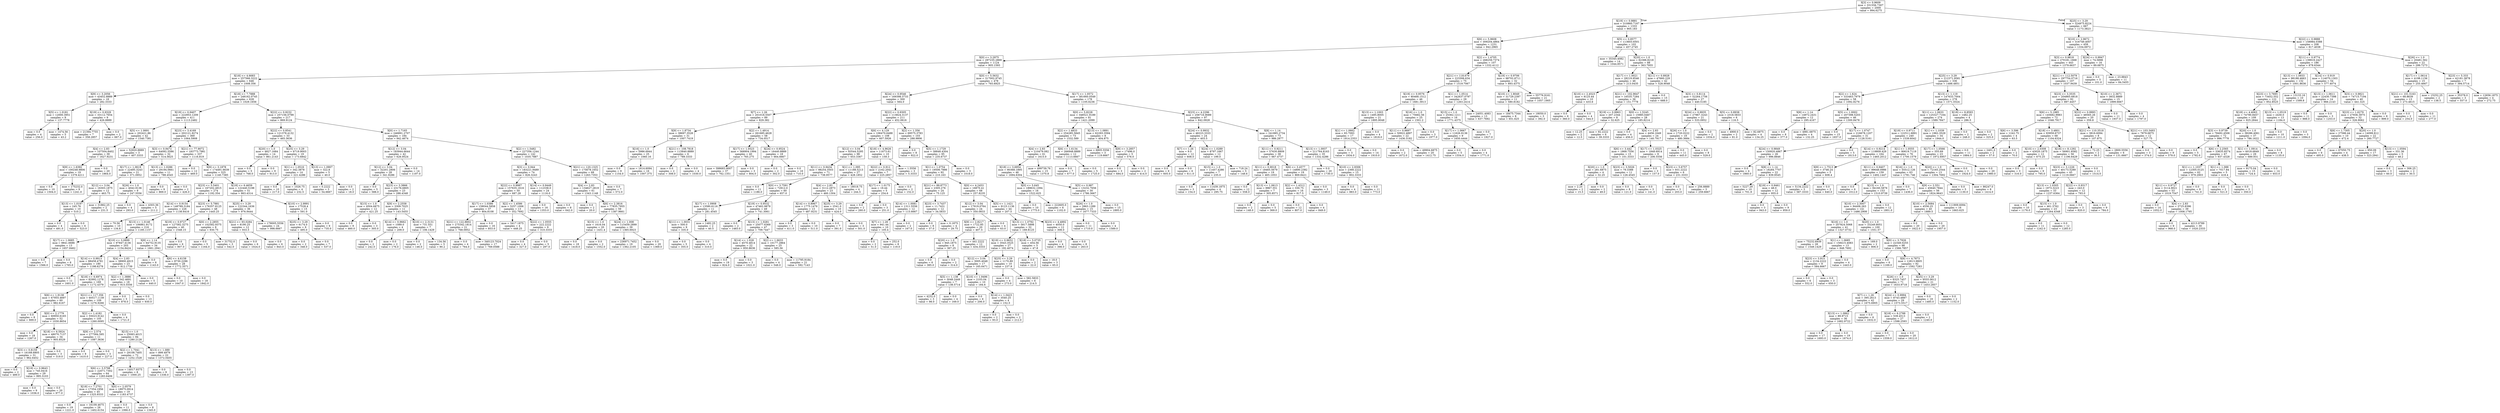 digraph Tree {
node [shape=box] ;
0 [label="X[3] <= 0.9609\nmse = 331556.7307\nsamples = 2000\nvalue = 994.6275"] ;
1 [label="X[19] <= 0.9881\nmse = 310860.7167\nsamples = 1333\nvalue = 905.183"] ;
0 -> 1 [labeldistance=2.5, labelangle=45, headlabel="True"] ;
2 [label="X[6] <= 5.9608\nmse = 309204.4864\nsamples = 1231\nvalue = 942.2965"] ;
1 -> 2 ;
3 [label="X[0] <= 3.2975\nmse = 297235.2869\nsamples = 1124\nvalue = 905.1593"] ;
2 -> 3 ;
4 [label="X[18] <= 4.6683\nmse = 257566.3222\nsamples = 646\nvalue = 1008.356"] ;
3 -> 4 ;
5 [label="X[9] <= 3.2056\nmse = 43452.8889\nsamples = 18\nvalue = 282.3333"] ;
4 -> 5 ;
6 [label="X[5] <= 1.0181\nmse = 12000.3951\nsamples = 9\nvalue = 137.7778"] ;
5 -> 6 ;
7 [label="mse = 0.0\nsamples = 4\nvalue = 256.0"] ;
6 -> 7 ;
8 [label="mse = 1474.56\nsamples = 5\nvalue = 43.2"] ;
6 -> 8 ;
9 [label="X[19] <= 0.9329\nmse = 33112.7654\nsamples = 9\nvalue = 426.8889"] ;
5 -> 9 ;
10 [label="mse = 21394.7755\nsamples = 7\nvalue = 358.2857"] ;
9 -> 10 ;
11 [label="mse = 0.0\nsamples = 2\nvalue = 667.0"] ;
9 -> 11 ;
12 [label="X[18] <= 7.7888\nmse = 248162.0745\nsamples = 628\nvalue = 1029.1656"] ;
4 -> 12 ;
13 [label="X[19] <= 0.9407\nmse = 222953.1209\nsamples = 411\nvalue = 1113.2482"] ;
12 -> 13 ;
14 [label="X[5] <= 1.0691\nmse = 202421.86\nsamples = 42\nvalue = 1540.7381"] ;
13 -> 14 ;
15 [label="X[4] <= 2.83\nmse = 107504.8402\nsamples = 39\nvalue = 1627.9231"] ;
14 -> 15 ;
16 [label="X[9] <= 1.6392\nmse = 100248.9806\nsamples = 19\nvalue = 1379.4211"] ;
15 -> 16 ;
17 [label="mse = 0.0\nsamples = 10\nvalue = 1504.0"] ;
16 -> 17 ;
18 [label="mse = 175232.0\nsamples = 9\nvalue = 1241.0"] ;
16 -> 18 ;
19 [label="mse = 0.0\nsamples = 20\nvalue = 1864.0"] ;
15 -> 19 ;
20 [label="mse = 52920.8889\nsamples = 3\nvalue = 407.3333"] ;
14 -> 20 ;
21 [label="X[23] <= 3.4169\nmse = 202121.9274\nsamples = 369\nvalue = 1064.5908"] ;
13 -> 21 ;
22 [label="X[3] <= 0.9472\nmse = 64092.5586\nsamples = 32\nvalue = 514.5625"] ;
21 -> 22 ;
23 [label="X[17] <= 1.0619\nmse = 22495.3243\nsamples = 21\nvalue = 371.0952"] ;
22 -> 23 ;
24 [label="X[12] <= 3.04\nmse = 16303.1875\nsamples = 12\nvalue = 463.75"] ;
23 -> 24 ;
25 [label="X[13] <= 1.0197\nmse = 245.76\nsamples = 10\nvalue = 510.2"] ;
24 -> 25 ;
26 [label="mse = 0.0\nsamples = 4\nvalue = 491.0"] ;
25 -> 26 ;
27 [label="mse = 0.0\nsamples = 6\nvalue = 523.0"] ;
25 -> 27 ;
28 [label="mse = 31862.25\nsamples = 2\nvalue = 231.5"] ;
24 -> 28 ;
29 [label="X[26] <= 1.0\nmse = 4042.9136\nsamples = 9\nvalue = 247.5556"] ;
23 -> 29 ;
30 [label="mse = 0.0\nsamples = 4\nvalue = 293.0"] ;
29 -> 30 ;
31 [label="mse = 4303.36\nsamples = 5\nvalue = 211.2"] ;
29 -> 31 ;
32 [label="X[13] <= 1.0286\nmse = 29194.0661\nsamples = 11\nvalue = 788.4545"] ;
22 -> 32 ;
33 [label="mse = 0.0\nsamples = 9\nvalue = 869.0"] ;
32 -> 33 ;
34 [label="mse = 0.0\nsamples = 2\nvalue = 426.0"] ;
32 -> 34 ;
35 [label="X[21] <= 77.9072\nmse = 183773.7981\nsamples = 337\nvalue = 1116.819"] ;
21 -> 35 ;
36 [label="mse = 0.0\nsamples = 12\nvalue = 469.0"] ;
35 -> 36 ;
37 [label="X[9] <= 3.1878\nmse = 174491.6639\nsamples = 325\nvalue = 1140.7385"] ;
35 -> 37 ;
38 [label="X[23] <= 5.5401\nmse = 167202.4915\nsamples = 274\nvalue = 1192.354"] ;
37 -> 38 ;
39 [label="X[14] <= 0.9154\nmse = 148789.3184\nsamples = 226\nvalue = 1138.6416"] ;
38 -> 39 ;
40 [label="mse = 70.56\nsamples = 10\nvalue = 134.8"] ;
39 -> 40 ;
41 [label="X[13] <= 1.0146\nmse = 106861.9172\nsamples = 216\nvalue = 1185.1157"] ;
39 -> 41 ;
42 [label="X[17] <= 1.0685\nmse = 9841.6686\nsamples = 13\nvalue = 1657.8462"] ;
41 -> 42 ;
43 [label="mse = 0.0\nsamples = 7\nvalue = 1566.0"] ;
42 -> 43 ;
44 [label="mse = 0.0\nsamples = 6\nvalue = 1765.0"] ;
42 -> 44 ;
45 [label="X[10] <= 3.0899\nmse = 97847.4136\nsamples = 203\nvalue = 1154.8424"] ;
41 -> 45 ;
46 [label="X[14] <= 0.9913\nmse = 88458.4781\nsamples = 180\nvalue = 1198.6278"] ;
45 -> 46 ;
47 [label="mse = 0.0\nsamples = 11\nvalue = 1601.0"] ;
46 -> 47 ;
48 [label="X[18] <= 6.6974\nmse = 82992.1278\nsamples = 169\nvalue = 1172.4379"] ;
46 -> 48 ;
49 [label="X[6] <= 1.9138\nmse = 67955.4697\nsamples = 60\nvalue = 982.6167"] ;
48 -> 49 ;
50 [label="mse = 0.0\nsamples = 8\nvalue = 669.0"] ;
49 -> 50 ;
51 [label="X[0] <= 2.1779\nmse = 60950.6165\nsamples = 52\nvalue = 1030.8654"] ;
49 -> 51 ;
52 [label="mse = 0.0\nsamples = 18\nvalue = 1267.0"] ;
51 -> 52 ;
53 [label="X[18] <= 6.5924\nmse = 48070.7137\nsamples = 34\nvalue = 905.8529"] ;
51 -> 53 ;
54 [label="X[3] <= 0.8159\nmse = 16168.6805\nsamples = 31\nvalue = 962.6452"] ;
53 -> 54 ;
55 [label="mse = 0.0\nsamples = 2\nvalue = 489.0"] ;
54 -> 55 ;
56 [label="X[19] <= 0.9643\nmse = 745.0416\nsamples = 29\nvalue = 995.3103"] ;
54 -> 56 ;
57 [label="mse = 0.0\nsamples = 9\nvalue = 1036.0"] ;
56 -> 57 ;
58 [label="mse = 0.0\nsamples = 20\nvalue = 977.0"] ;
56 -> 58 ;
59 [label="mse = 0.0\nsamples = 3\nvalue = 319.0"] ;
53 -> 59 ;
60 [label="X[21] <= 117.356\nmse = 60517.1139\nsamples = 109\nvalue = 1276.9266"] ;
48 -> 60 ;
61 [label="X[2] <= 1.4182\nmse = 55023.9142\nsamples = 105\nvalue = 1260.0095"] ;
60 -> 61 ;
62 [label="X[9] <= 2.574\nmse = 277584.595\nsamples = 11\nvalue = 1087.3636"] ;
61 -> 62 ;
63 [label="mse = 0.0\nsamples = 8\nvalue = 1410.0"] ;
62 -> 63 ;
64 [label="mse = 0.0\nsamples = 3\nvalue = 227.0"] ;
62 -> 64 ;
65 [label="X[15] <= 1.0\nmse = 25083.4015\nsamples = 94\nvalue = 1280.2128"] ;
61 -> 65 ;
66 [label="X[2] <= 1.7041\nmse = 29108.7405\nsamples = 72\nvalue = 1252.1528"] ;
65 -> 66 ;
67 [label="X[6] <= 3.5798\nmse = 22071.7302\nsamples = 64\nvalue = 1283.6406"] ;
66 -> 67 ;
68 [label="X[18] <= 7.2701\nmse = 17354.1956\nsamples = 45\nvalue = 1325.9333"] ;
67 -> 68 ;
69 [label="mse = 0.0\nsamples = 19\nvalue = 1221.0"] ;
68 -> 69 ;
70 [label="mse = 16109.4675\nsamples = 26\nvalue = 1402.6154"] ;
68 -> 70 ;
71 [label="X[0] <= 2.0579\nmse = 18975.0914\nsamples = 19\nvalue = 1183.4737"] ;
67 -> 71 ;
72 [label="mse = 0.0\nsamples = 11\nvalue = 1066.0"] ;
71 -> 72 ;
73 [label="mse = 0.0\nsamples = 8\nvalue = 1345.0"] ;
71 -> 73 ;
74 [label="mse = 14017.9375\nsamples = 8\nvalue = 1000.25"] ;
66 -> 74 ;
75 [label="X[13] <= 1.089\nmse = 899.4979\nsamples = 22\nvalue = 1372.0455"] ;
65 -> 75 ;
76 [label="mse = 0.0\nsamples = 9\nvalue = 1336.0"] ;
75 -> 76 ;
77 [label="mse = 0.0\nsamples = 13\nvalue = 1397.0"] ;
75 -> 77 ;
78 [label="mse = 0.0\nsamples = 4\nvalue = 1721.0"] ;
60 -> 78 ;
79 [label="X[4] <= 2.83\nmse = 38900.4915\nsamples = 23\nvalue = 812.1739"] ;
45 -> 79 ;
80 [label="X[2] <= 1.3886\nmse = 542.4691\nsamples = 18\nvalue = 915.5556"] ;
79 -> 80 ;
81 [label="mse = 0.0\nsamples = 5\nvalue = 878.0"] ;
80 -> 81 ;
82 [label="mse = 0.0\nsamples = 13\nvalue = 930.0"] ;
80 -> 82 ;
83 [label="mse = 0.0\nsamples = 5\nvalue = 440.0"] ;
79 -> 83 ;
84 [label="X[23] <= 5.7881\nmse = 176357.8125\nsamples = 48\nvalue = 1445.25"] ;
38 -> 84 ;
85 [label="X[19] <= 0.9727\nmse = 127582.3275\nsamples = 40\nvalue = 1548.15"] ;
84 -> 85 ;
86 [label="X[8] <= 1.14\nmse = 64752.9135\nsamples = 34\nvalue = 1661.2941"] ;
85 -> 86 ;
87 [label="mse = 0.0\nsamples = 6\nvalue = 1143.0"] ;
86 -> 87 ;
88 [label="X[6] <= 4.6158\nmse = 8730.2296\nsamples = 28\nvalue = 1772.3571"] ;
86 -> 88 ;
89 [label="mse = 0.0\nsamples = 10\nvalue = 1647.0"] ;
88 -> 89 ;
90 [label="mse = 0.0\nsamples = 18\nvalue = 1842.0"] ;
88 -> 90 ;
91 [label="mse = 0.0\nsamples = 6\nvalue = 907.0"] ;
85 -> 91 ;
92 [label="X[0] <= 2.2855\nmse = 102582.9375\nsamples = 8\nvalue = 930.75"] ;
84 -> 92 ;
93 [label="mse = 0.0\nsamples = 5\nvalue = 1164.0"] ;
92 -> 93 ;
94 [label="mse = 31752.0\nsamples = 3\nvalue = 542.0"] ;
92 -> 94 ;
95 [label="X[18] <= 6.4659\nmse = 122440.5198\nsamples = 51\nvalue = 863.4314"] ;
37 -> 95 ;
96 [label="X[25] <= 3.29\nmse = 122344.1636\nsamples = 36\nvalue = 976.9444"] ;
95 -> 96 ;
97 [label="X[21] <= 93.0284\nmse = 8190.25\nsamples = 12\nvalue = 933.5"] ;
96 -> 97 ;
98 [label="mse = 0.0\nsamples = 6\nvalue = 1024.0"] ;
97 -> 98 ;
99 [label="mse = 0.0\nsamples = 6\nvalue = 843.0"] ;
97 -> 99 ;
100 [label="mse = 178005.5556\nsamples = 24\nvalue = 998.6667"] ;
96 -> 100 ;
101 [label="X[10] <= 2.9991\nmse = 17528.4\nsamples = 15\nvalue = 591.0"] ;
95 -> 101 ;
102 [label="X[25] <= 3.29\nmse = 6174.0\nsamples = 9\nvalue = 495.0"] ;
101 -> 102 ;
103 [label="mse = 0.0\nsamples = 2\nvalue = 348.0"] ;
102 -> 103 ;
104 [label="mse = 0.0\nsamples = 7\nvalue = 537.0"] ;
102 -> 104 ;
105 [label="mse = 0.0\nsamples = 6\nvalue = 735.0"] ;
101 -> 105 ;
106 [label="X[22] <= 0.9232\nmse = 257156.0799\nsamples = 217\nvalue = 869.9124"] ;
12 -> 106 ;
107 [label="X[22] <= 0.8541\nmse = 121378.4132\nsamples = 33\nvalue = 465.3636"] ;
106 -> 107 ;
108 [label="X[20] <= 1.0\nmse = 4827.1684\nsamples = 14\nvalue = 861.2143"] ;
107 -> 108 ;
109 [label="mse = 0.0\nsamples = 5\nvalue = 768.0"] ;
108 -> 109 ;
110 [label="mse = 0.0\nsamples = 9\nvalue = 913.0"] ;
108 -> 110 ;
111 [label="X[25] <= 3.29\nmse = 6719.9003\nsamples = 19\nvalue = 173.6842"] ;
107 -> 111 ;
112 [label="X[1] <= 1.0516\nmse = 342.3878\nsamples = 14\nvalue = 221.4286"] ;
111 -> 112 ;
113 [label="mse = 0.0\nsamples = 10\nvalue = 217.0"] ;
112 -> 113 ;
114 [label="mse = 1026.75\nsamples = 4\nvalue = 232.5"] ;
112 -> 114 ;
115 [label="X[13] <= 1.0907\nmse = 322.8\nsamples = 5\nvalue = 40.0"] ;
111 -> 115 ;
116 [label="mse = 0.2222\nsamples = 3\nvalue = 54.6667"] ;
115 -> 116 ;
117 [label="mse = 0.0\nsamples = 2\nvalue = 18.0"] ;
115 -> 117 ;
118 [label="X[0] <= 1.7165\nmse = 246891.2707\nsamples = 184\nvalue = 942.4674"] ;
106 -> 118 ;
119 [label="X[12] <= 3.04\nmse = 183944.6644\nsamples = 42\nvalue = 626.9524"] ;
118 -> 119 ;
120 [label="X[12] <= 3.04\nmse = 32201.2806\nsamples = 28\nvalue = 341.9286"] ;
119 -> 120 ;
121 [label="mse = 0.0\nsamples = 5\nvalue = 588.0"] ;
120 -> 121 ;
122 [label="X[23] <= 3.3866\nmse = 23176.6805\nsamples = 23\nvalue = 288.4348"] ;
120 -> 122 ;
123 [label="X[15] <= 1.0\nmse = 4504.6875\nsamples = 12\nvalue = 421.25"] ;
122 -> 123 ;
124 [label="mse = 0.0\nsamples = 9\nvalue = 460.0"] ;
123 -> 124 ;
125 [label="mse = 0.0\nsamples = 3\nvalue = 305.0"] ;
123 -> 125 ;
126 [label="X[9] <= 2.2558\nmse = 3309.7025\nsamples = 11\nvalue = 143.5455"] ;
122 -> 126 ;
127 [label="X[14] <= 0.9662\nmse = 1089.0\nsamples = 4\nvalue = 209.0"] ;
126 -> 127 ;
128 [label="mse = 0.0\nsamples = 2\nvalue = 242.0"] ;
127 -> 128 ;
129 [label="mse = 0.0\nsamples = 2\nvalue = 176.0"] ;
127 -> 129 ;
130 [label="X[10] <= 2.3131\nmse = 731.551\nsamples = 7\nvalue = 106.1429"] ;
126 -> 130 ;
131 [label="mse = 0.0\nsamples = 2\nvalue = 146.0"] ;
130 -> 131 ;
132 [label="mse = 134.56\nsamples = 5\nvalue = 90.2"] ;
130 -> 132 ;
133 [label="mse = 0.0\nsamples = 14\nvalue = 1197.0"] ;
119 -> 133 ;
134 [label="X[2] <= 1.5482\nmse = 227356.1244\nsamples = 142\nvalue = 1035.7887"] ;
118 -> 134 ;
135 [label="X[3] <= 0.944\nmse = 183221.9489\nsamples = 74\nvalue = 826.3243"] ;
134 -> 135 ;
136 [label="X[22] <= 0.9987\nmse = 157635.1616\nsamples = 50\nvalue = 687.28"] ;
135 -> 136 ;
137 [label="X[17] <= 1.0386\nmse = 158044.5858\nsamples = 37\nvalue = 804.8108"] ;
136 -> 137 ;
138 [label="X[21] <= 122.8602\nmse = 275342.1814\nsamples = 21\nvalue = 768.0952"] ;
137 -> 138 ;
139 [label="mse = 0.0\nsamples = 4\nvalue = 764.0"] ;
138 -> 139 ;
140 [label="mse = 340123.7024\nsamples = 17\nvalue = 769.0588"] ;
138 -> 140 ;
141 [label="mse = 0.0\nsamples = 16\nvalue = 853.0"] ;
137 -> 141 ;
142 [label="X[2] <= 1.4586\nmse = 5257.1006\nsamples = 13\nvalue = 352.7692"] ;
136 -> 142 ;
143 [label="mse = 3417.1875\nsamples = 4\nvalue = 448.25"] ;
142 -> 143 ;
144 [label="X[22] <= 1.0555\nmse = 222.2222\nsamples = 9\nvalue = 310.3333"] ;
142 -> 144 ;
145 [label="mse = 0.0\nsamples = 4\nvalue = 327.0"] ;
144 -> 145 ;
146 [label="mse = 0.0\nsamples = 5\nvalue = 297.0"] ;
144 -> 146 ;
147 [label="X[14] <= 0.9449\nmse = 112338.0\nsamples = 24\nvalue = 1116.0"] ;
135 -> 147 ;
148 [label="mse = 0.0\nsamples = 16\nvalue = 1353.0"] ;
147 -> 148 ;
149 [label="mse = 0.0\nsamples = 8\nvalue = 642.0"] ;
147 -> 149 ;
150 [label="X[21] <= 120.1325\nmse = 175678.1652\nsamples = 68\nvalue = 1263.7353"] ;
134 -> 150 ;
151 [label="X[4] <= 2.83\nmse = 134627.2819\nsamples = 61\nvalue = 1343.1148"] ;
150 -> 151 ;
152 [label="mse = 0.0\nsamples = 2\nvalue = 20.0"] ;
151 -> 152 ;
153 [label="X[6] <= 2.3816\nmse = 77835.7955\nsamples = 59\nvalue = 1387.9661"] ;
151 -> 153 ;
154 [label="X[15] <= 1.0\nmse = 1616.04\nsamples = 20\nvalue = 1431.4"] ;
153 -> 154 ;
155 [label="mse = 0.0\nsamples = 18\nvalue = 1418.0"] ;
154 -> 155 ;
156 [label="mse = 0.0\nsamples = 2\nvalue = 1552.0"] ;
154 -> 156 ;
157 [label="X[24] <= 1.008\nmse = 115459.2899\nsamples = 39\nvalue = 1365.6923"] ;
153 -> 157 ;
158 [label="mse = 236971.7452\nsamples = 19\nvalue = 1362.2105"] ;
157 -> 158 ;
159 [label="mse = 0.0\nsamples = 20\nvalue = 1369.0"] ;
157 -> 159 ;
160 [label="mse = 0.0\nsamples = 7\nvalue = 572.0"] ;
150 -> 160 ;
161 [label="X[0] <= 5.5632\nmse = 317002.9745\nsamples = 478\nvalue = 765.6925"] ;
3 -> 161 ;
162 [label="X[24] <= 0.9546\nmse = 169398.3733\nsamples = 300\nvalue = 564.0"] ;
161 -> 162 ;
163 [label="X[7] <= 1.26\nmse = 201018.5507\nsamples = 89\nvalue = 829.382"] ;
162 -> 163 ;
164 [label="X[9] <= 1.8734\nmse = 38697.3528\nsamples = 31\nvalue = 1007.7419"] ;
163 -> 164 ;
165 [label="X[16] <= 1.0\nmse = 5986.6944\nsamples = 25\nvalue = 1060.16"] ;
164 -> 165 ;
166 [label="mse = 0.0\nsamples = 9\nvalue = 1154.0"] ;
165 -> 166 ;
167 [label="mse = 1614.6094\nsamples = 16\nvalue = 1007.375"] ;
165 -> 167 ;
168 [label="X[21] <= 108.7818\nmse = 115840.8889\nsamples = 6\nvalue = 789.3333"] ;
164 -> 168 ;
169 [label="mse = 0.0\nsamples = 2\nvalue = 308.0"] ;
168 -> 169 ;
170 [label="mse = 0.0\nsamples = 4\nvalue = 1030.0"] ;
168 -> 170 ;
171 [label="X[2] <= 1.4914\nmse = 261685.4628\nsamples = 58\nvalue = 734.0517"] ;
163 -> 171 ;
172 [label="X[17] <= 1.0523\nmse = 368904.1994\nsamples = 40\nvalue = 765.275"] ;
171 -> 172 ;
173 [label="mse = 398683.9007\nsamples = 37\nvalue = 762.1351"] ;
172 -> 173 ;
174 [label="mse = 0.0\nsamples = 3\nvalue = 804.0"] ;
172 -> 174 ;
175 [label="X[24] <= 0.9524\nmse = 16440.8889\nsamples = 18\nvalue = 664.6667"] ;
171 -> 175 ;
176 [label="mse = 0.0\nsamples = 2\nvalue = 302.0"] ;
175 -> 176 ;
177 [label="mse = 0.0\nsamples = 16\nvalue = 710.0"] ;
175 -> 177 ;
178 [label="X[22] <= 0.9305\nmse = 113824.3137\nsamples = 211\nvalue = 452.0616"] ;
162 -> 178 ;
179 [label="X[6] <= 4.129\nmse = 106470.6488\nsamples = 108\nvalue = 607.5926"] ;
178 -> 179 ;
180 [label="X[12] <= 3.04\nmse = 93544.5295\nsamples = 98\nvalue = 653.3367"] ;
179 -> 180 ;
181 [label="X[11] <= 0.9434\nmse = 98254.3503\nsamples = 71\nvalue = 738.9577"] ;
180 -> 181 ;
182 [label="mse = 0.0\nsamples = 11\nvalue = 1186.0"] ;
181 -> 182 ;
183 [label="X[0] <= 3.7591\nmse = 72912.0\nsamples = 60\nvalue = 657.0"] ;
181 -> 183 ;
184 [label="X[17] <= 1.0908\nmse = 13580.6116\nsamples = 11\nvalue = 281.4545"] ;
183 -> 184 ;
185 [label="X[11] <= 1.0031\nmse = 500.0\nsamples = 9\nvalue = 335.0"] ;
184 -> 185 ;
186 [label="mse = 0.0\nsamples = 5\nvalue = 355.0"] ;
185 -> 186 ;
187 [label="mse = 0.0\nsamples = 4\nvalue = 310.0"] ;
185 -> 187 ;
188 [label="mse = 1482.25\nsamples = 2\nvalue = 40.5"] ;
184 -> 188 ;
189 [label="X[19] <= 0.9532\nmse = 47462.9879\nsamples = 49\nvalue = 741.3061"] ;
183 -> 189 ;
190 [label="mse = 0.0\nsamples = 2\nvalue = 1483.0"] ;
189 -> 190 ;
191 [label="X[13] <= 1.0281\nmse = 25077.6369\nsamples = 47\nvalue = 709.7447"] ;
189 -> 191 ;
192 [label="X[14] <= 1.028\nmse = 4570.4814\nsamples = 22\nvalue = 850.8636"] ;
191 -> 192 ;
193 [label="mse = 0.0\nsamples = 19\nvalue = 824.0"] ;
192 -> 193 ;
194 [label="mse = 0.0\nsamples = 3\nvalue = 1021.0"] ;
192 -> 194 ;
195 [label="X[2] <= 1.6633\nmse = 10177.2864\nsamples = 25\nvalue = 585.56"] ;
191 -> 195 ;
196 [label="mse = 0.0\nsamples = 4\nvalue = 548.0"] ;
195 -> 196 ;
197 [label="mse = 11795.9184\nsamples = 21\nvalue = 592.7143"] ;
195 -> 197 ;
198 [label="X[1] <= 1.095\nmse = 11188.5213\nsamples = 27\nvalue = 428.1852"] ;
180 -> 198 ;
199 [label="X[4] <= 2.83\nmse = 3112.2873\nsamples = 23\nvalue = 460.1304"] ;
198 -> 199 ;
200 [label="X[14] <= 0.8967\nmse = 1775.1479\nsamples = 13\nvalue = 487.9231"] ;
199 -> 200 ;
201 [label="mse = 0.0\nsamples = 3\nvalue = 411.0"] ;
200 -> 201 ;
202 [label="mse = 0.0\nsamples = 10\nvalue = 511.0"] ;
200 -> 202 ;
203 [label="X[25] <= 3.29\nmse = 2541.0\nsamples = 10\nvalue = 424.0"] ;
199 -> 203 ;
204 [label="mse = 0.0\nsamples = 7\nvalue = 391.0"] ;
203 -> 204 ;
205 [label="mse = 0.0\nsamples = 3\nvalue = 501.0"] ;
203 -> 205 ;
206 [label="mse = 18018.75\nsamples = 4\nvalue = 244.5"] ;
198 -> 206 ;
207 [label="X[18] <= 4.9626\nmse = 11673.61\nsamples = 10\nvalue = 159.3"] ;
179 -> 207 ;
208 [label="X[22] <= 0.912\nmse = 2162.2041\nsamples = 7\nvalue = 225.2857"] ;
207 -> 208 ;
209 [label="X[17] <= 1.0175\nmse = 19.44\nsamples = 5\nvalue = 254.6"] ;
208 -> 209 ;
210 [label="mse = 0.0\nsamples = 2\nvalue = 260.0"] ;
209 -> 210 ;
211 [label="mse = 0.0\nsamples = 3\nvalue = 251.0"] ;
209 -> 211 ;
212 [label="mse = 0.0\nsamples = 2\nvalue = 152.0"] ;
208 -> 212 ;
213 [label="mse = 1.5556\nsamples = 3\nvalue = 5.3333"] ;
207 -> 213 ;
214 [label="X[2] <= 1.356\nmse = 69575.3783\nsamples = 103\nvalue = 288.9806"] ;
178 -> 214 ;
215 [label="mse = 0.0\nsamples = 8\nvalue = 922.0"] ;
214 -> 215 ;
216 [label="X[5] <= 1.1729\nmse = 38848.4304\nsamples = 95\nvalue = 235.6737"] ;
214 -> 216 ;
217 [label="X[1] <= 1.0754\nmse = 19506.7886\nsamples = 92\nvalue = 210.163"] ;
216 -> 217 ;
218 [label="X[21] <= 89.8773\nmse = 2305.276\nsamples = 24\nvalue = 75.125"] ;
217 -> 218 ;
219 [label="X[14] <= 1.0081\nmse = 1311.5556\nsamples = 12\nvalue = 115.6667"] ;
218 -> 219 ;
220 [label="X[7] <= 1.26\nmse = 941.44\nsamples = 10\nvalue = 105.4"] ;
219 -> 220 ;
221 [label="mse = 0.0\nsamples = 2\nvalue = 51.0"] ;
220 -> 221 ;
222 [label="mse = 252.0\nsamples = 8\nvalue = 119.0"] ;
220 -> 222 ;
223 [label="mse = 0.0\nsamples = 2\nvalue = 167.0"] ;
219 -> 223 ;
224 [label="X[23] <= 3.7437\nmse = 11.7431\nsamples = 12\nvalue = 34.5833"] ;
218 -> 224 ;
225 [label="mse = 0.0\nsamples = 8\nvalue = 37.0"] ;
224 -> 225 ;
226 [label="mse = 0.1875\nsamples = 4\nvalue = 29.75"] ;
224 -> 226 ;
227 [label="X[0] <= 4.2453\nmse = 16870.41\nsamples = 68\nvalue = 257.8235"] ;
217 -> 227 ;
228 [label="X[12] <= 3.04\nmse = 17919.0764\nsamples = 24\nvalue = 350.0833"] ;
227 -> 228 ;
229 [label="X[9] <= 2.8217\nmse = 1722.85\nsamples = 20\nvalue = 407.5"] ;
228 -> 229 ;
230 [label="X[20] <= 1.0\nmse = 945.1875\nsamples = 8\nvalue = 367.25"] ;
229 -> 230 ;
231 [label="mse = 0.0\nsamples = 6\nvalue = 385.0"] ;
230 -> 231 ;
232 [label="mse = 0.0\nsamples = 2\nvalue = 314.0"] ;
230 -> 232 ;
233 [label="mse = 441.2222\nsamples = 12\nvalue = 434.3333"] ;
229 -> 233 ;
234 [label="mse = 0.0\nsamples = 4\nvalue = 63.0"] ;
228 -> 234 ;
235 [label="X[5] <= 1.1421\nmse = 9123.1136\nsamples = 44\nvalue = 207.5"] ;
227 -> 235 ;
236 [label="X[13] <= 1.0792\nmse = 5817.5898\nsamples = 32\nvalue = 169.8125"] ;
235 -> 236 ;
237 [label="X[19] <= 0.9652\nmse = 3543.3525\nsamples = 27\nvalue = 192.4074"] ;
236 -> 237 ;
238 [label="X[12] <= 3.04\nmse = 3005.4048\nsamples = 17\nvalue = 165.6471"] ;
237 -> 238 ;
239 [label="X[5] <= 1.138\nmse = 3048.2449\nsamples = 7\nvalue = 138.5714"] ;
238 -> 239 ;
240 [label="mse = 4232.0\nsamples = 3\nvalue = 98.0"] ;
239 -> 240 ;
241 [label="mse = 0.0\nsamples = 4\nvalue = 169.0"] ;
239 -> 241 ;
242 [label="X[10] <= 1.9496\nmse = 2103.04\nsamples = 10\nvalue = 184.6"] ;
238 -> 242 ;
243 [label="mse = 0.0\nsamples = 6\nvalue = 206.0"] ;
242 -> 243 ;
244 [label="X[14] <= 1.0423\nmse = 3540.25\nsamples = 4\nvalue = 152.5"] ;
242 -> 244 ;
245 [label="mse = 0.0\nsamples = 2\nvalue = 93.0"] ;
244 -> 245 ;
246 [label="mse = 0.0\nsamples = 2\nvalue = 212.0"] ;
244 -> 246 ;
247 [label="X[25] <= 3.29\nmse = 1170.89\nsamples = 10\nvalue = 237.9"] ;
237 -> 247 ;
248 [label="mse = 0.0\nsamples = 4\nvalue = 273.0"] ;
247 -> 248 ;
249 [label="mse = 582.5833\nsamples = 6\nvalue = 214.5"] ;
247 -> 249 ;
250 [label="X[18] <= 5.0735\nmse = 454.56\nsamples = 5\nvalue = 47.8"] ;
236 -> 250 ;
251 [label="mse = 0.0\nsamples = 2\nvalue = 22.0"] ;
250 -> 251 ;
252 [label="mse = 18.0\nsamples = 3\nvalue = 65.0"] ;
250 -> 252 ;
253 [label="X[23] <= 4.4892\nmse = 4050.0\nsamples = 12\nvalue = 308.0"] ;
235 -> 253 ;
254 [label="mse = 0.0\nsamples = 4\nvalue = 398.0"] ;
253 -> 254 ;
255 [label="mse = 0.0\nsamples = 8\nvalue = 263.0"] ;
253 -> 255 ;
256 [label="mse = 0.0\nsamples = 3\nvalue = 1018.0"] ;
216 -> 256 ;
257 [label="X[17] <= 1.0572\nmse = 381660.0549\nsamples = 178\nvalue = 1105.6236"] ;
161 -> 257 ;
258 [label="X[0] <= 5.8228\nmse = 348521.9189\nsamples = 81\nvalue = 1421.2099"] ;
257 -> 258 ;
259 [label="X[2] <= 1.4833\nmse = 254285.5845\nsamples = 73\nvalue = 1532.589"] ;
258 -> 259 ;
260 [label="X[4] <= 2.83\nmse = 210479.082\nsamples = 61\nvalue = 1615.0"] ;
259 -> 260 ;
261 [label="X[18] <= 3.6954\nmse = 90368.1895\nsamples = 46\nvalue = 1694.6304"] ;
260 -> 261 ;
262 [label="X[0] <= 5.645\nmse = 189632.1094\nsamples = 16\nvalue = 1522.625"] ;
261 -> 262 ;
263 [label="mse = 0.0\nsamples = 10\nvalue = 1775.0"] ;
262 -> 263 ;
264 [label="mse = 222605.0\nsamples = 6\nvalue = 1102.0"] ;
262 -> 264 ;
265 [label="X[5] <= 0.987\nmse = 13232.7656\nsamples = 30\nvalue = 1786.3667"] ;
261 -> 265 ;
266 [label="X[26] <= 1.0\nmse = 2863.1289\nsamples = 15\nvalue = 1677.7333"] ;
265 -> 266 ;
267 [label="mse = 0.0\nsamples = 11\nvalue = 1710.0"] ;
266 -> 267 ;
268 [label="mse = 0.0\nsamples = 4\nvalue = 1589.0"] ;
266 -> 268 ;
269 [label="mse = 0.0\nsamples = 15\nvalue = 1895.0"] ;
265 -> 269 ;
270 [label="mse = 499739.76\nsamples = 15\nvalue = 1370.8"] ;
260 -> 270 ;
271 [label="X[6] <= 1.6134\nmse = 266948.8889\nsamples = 12\nvalue = 1113.6667"] ;
259 -> 271 ;
272 [label="mse = 0.0\nsamples = 7\nvalue = 677.0"] ;
271 -> 272 ;
273 [label="mse = 0.0\nsamples = 5\nvalue = 1725.0"] ;
271 -> 273 ;
274 [label="X[13] <= 1.0891\nmse = 62293.3594\nsamples = 8\nvalue = 404.875"] ;
258 -> 274 ;
275 [label="mse = 6805.5556\nsamples = 3\nvalue = 119.6667"] ;
274 -> 275 ;
276 [label="X[9] <= 3.2857\nmse = 17496.0\nsamples = 5\nvalue = 576.0"] ;
274 -> 276 ;
277 [label="mse = 0.0\nsamples = 3\nvalue = 684.0"] ;
276 -> 277 ;
278 [label="mse = 0.0\nsamples = 2\nvalue = 414.0"] ;
276 -> 278 ;
279 [label="X[23] <= 4.2296\nmse = 256716.9089\nsamples = 97\nvalue = 842.0928"] ;
257 -> 279 ;
280 [label="X[24] <= 0.9932\nmse = 46223.3333\nsamples = 24\nvalue = 403.5"] ;
279 -> 280 ;
281 [label="X[7] <= 1.26\nmse = 9.0\nsamples = 12\nvalue = 608.0"] ;
280 -> 281 ;
282 [label="mse = 0.0\nsamples = 6\nvalue = 605.0"] ;
281 -> 282 ;
283 [label="mse = 0.0\nsamples = 6\nvalue = 611.0"] ;
281 -> 283 ;
284 [label="X[24] <= 1.0289\nmse = 8797.1667\nsamples = 12\nvalue = 199.0"] ;
280 -> 284 ;
285 [label="X[15] <= 1.0\nmse = 11457.4286\nsamples = 7\nvalue = 235.0"] ;
284 -> 285 ;
286 [label="mse = 0.0\nsamples = 3\nvalue = 154.0"] ;
285 -> 286 ;
287 [label="mse = 11439.1875\nsamples = 4\nvalue = 295.75"] ;
285 -> 287 ;
288 [label="mse = 718.24\nsamples = 5\nvalue = 148.6"] ;
284 -> 288 ;
289 [label="X[8] <= 1.14\nmse = 241885.2734\nsamples = 73\nvalue = 986.2877"] ;
279 -> 289 ;
290 [label="X[11] <= 0.9211\nmse = 57630.8809\nsamples = 38\nvalue = 667.4737"] ;
289 -> 290 ;
291 [label="X[11] <= 0.9018\nmse = 18465.5679\nsamples = 19\nvalue = 465.1053"] ;
290 -> 291 ;
292 [label="mse = 0.0\nsamples = 12\nvalue = 558.0"] ;
291 -> 292 ;
293 [label="X[13] <= 1.0613\nmse = 9967.551\nsamples = 7\nvalue = 305.8571"] ;
291 -> 293 ;
294 [label="mse = 0.0\nsamples = 2\nvalue = 148.0"] ;
293 -> 294 ;
295 [label="mse = 0.0\nsamples = 5\nvalue = 369.0"] ;
293 -> 295 ;
296 [label="X[6] <= 3.4577\nmse = 14890.2382\nsamples = 19\nvalue = 869.8421"] ;
290 -> 296 ;
297 [label="X[2] <= 1.4312\nmse = 330.75\nsamples = 16\nvalue = 817.5"] ;
296 -> 297 ;
298 [label="mse = 0.0\nsamples = 12\nvalue = 807.0"] ;
297 -> 298 ;
299 [label="mse = 0.0\nsamples = 4\nvalue = 849.0"] ;
297 -> 299 ;
300 [label="mse = 0.0\nsamples = 3\nvalue = 1149.0"] ;
296 -> 300 ;
301 [label="X[13] <= 1.0937\nmse = 211764.8163\nsamples = 35\nvalue = 1332.4286"] ;
289 -> 301 ;
302 [label="mse = 0.0\nsamples = 20\nvalue = 1730.0"] ;
301 -> 302 ;
303 [label="X[10] <= 2.9306\nmse = 2366.2222\nsamples = 15\nvalue = 802.3333"] ;
301 -> 303 ;
304 [label="mse = 0.0\nsamples = 4\nvalue = 883.0"] ;
303 -> 304 ;
305 [label="mse = 0.0\nsamples = 11\nvalue = 773.0"] ;
303 -> 305 ;
306 [label="X[2] <= 1.4705\nmse = 268259.7374\nsamples = 107\nvalue = 1332.4112"] ;
2 -> 306 ;
307 [label="X[21] <= 118.679\nmse = 223306.634\nsamples = 75\nvalue = 1519.7067"] ;
306 -> 307 ;
308 [label="X[19] <= 0.9576\nmse = 80468.1512\nsamples = 46\nvalue = 1681.3913"] ;
307 -> 308 ;
309 [label="X[13] <= 1.1003\nmse = 1495.8005\nsamples = 21\nvalue = 1895.9048"] ;
308 -> 309 ;
310 [label="X[1] <= 1.0662\nmse = 83.7093\nsamples = 17\nvalue = 1914.2353"] ;
309 -> 310 ;
311 [label="mse = 0.0\nsamples = 3\nvalue = 1934.0"] ;
310 -> 311 ;
312 [label="mse = 0.0\nsamples = 14\nvalue = 1910.0"] ;
310 -> 312 ;
313 [label="mse = 0.0\nsamples = 4\nvalue = 1818.0"] ;
309 -> 313 ;
314 [label="X[16] <= 1.0\nmse = 75682.56\nsamples = 25\nvalue = 1501.2"] ;
308 -> 314 ;
315 [label="X[11] <= 0.9897\nmse = 50922.4897\nsamples = 22\nvalue = 1436.3182"] ;
314 -> 315 ;
316 [label="mse = 0.0\nsamples = 2\nvalue = 1672.0"] ;
315 -> 316 ;
317 [label="mse = 49904.6875\nsamples = 20\nvalue = 1412.75"] ;
315 -> 317 ;
318 [label="mse = 0.0\nsamples = 3\nvalue = 1977.0"] ;
314 -> 318 ;
319 [label="X[1] <= 1.0514\nmse = 342637.0797\nsamples = 29\nvalue = 1263.2414"] ;
307 -> 319 ;
320 [label="X[15] <= 1.0\nmse = 25362.1211\nsamples = 16\nvalue = 1771.4375"] ;
319 -> 320 ;
321 [label="X[17] <= 1.0667\nmse = 11626.9136\nsamples = 9\nvalue = 1650.4444"] ;
320 -> 321 ;
322 [label="mse = 0.0\nsamples = 5\nvalue = 1554.0"] ;
321 -> 322 ;
323 [label="mse = 0.0\nsamples = 4\nvalue = 1771.0"] ;
321 -> 323 ;
324 [label="mse = 0.0\nsamples = 7\nvalue = 1927.0"] ;
320 -> 324 ;
325 [label="mse = 24051.4083\nsamples = 13\nvalue = 637.7692"] ;
319 -> 325 ;
326 [label="X[19] <= 0.9706\nmse = 98702.8711\nsamples = 32\nvalue = 893.4375"] ;
306 -> 326 ;
327 [label="X[10] <= 1.8049\nmse = 31729.2397\nsamples = 11\nvalue = 580.8182"] ;
326 -> 327 ;
328 [label="mse = 18475.7344\nsamples = 8\nvalue = 651.625"] ;
327 -> 328 ;
329 [label="mse = 18050.0\nsamples = 3\nvalue = 392.0"] ;
327 -> 329 ;
330 [label="mse = 55776.9161\nsamples = 21\nvalue = 1057.1905"] ;
326 -> 330 ;
331 [label="X[5] <= 0.8577\nmse = 113603.6501\nsamples = 102\nvalue = 457.2745"] ;
1 -> 331 ;
332 [label="mse = 35345.4082\nsamples = 14\nvalue = 1044.8571"] ;
331 -> 332 ;
333 [label="X[20] <= 1.0\nmse = 62388.8218\nsamples = 88\nvalue = 363.7955"] ;
331 -> 333 ;
334 [label="X[17] <= 1.0021\nmse = 28219.9546\nsamples = 46\nvalue = 213.0435"] ;
333 -> 334 ;
335 [label="X[10] <= 2.4523\nmse = 8125.44\nsamples = 10\nvalue = 433.6"] ;
334 -> 335 ;
336 [label="mse = 0.0\nsamples = 6\nvalue = 360.0"] ;
335 -> 336 ;
337 [label="mse = 0.0\nsamples = 4\nvalue = 544.0"] ;
335 -> 337 ;
338 [label="X[21] <= 102.9647\nmse = 16535.7284\nsamples = 36\nvalue = 151.7778"] ;
334 -> 338 ;
339 [label="X[19] <= 0.9963\nmse = 207.2344\nsamples = 8\nvalue = 32.625"] ;
338 -> 339 ;
340 [label="mse = 12.25\nsamples = 2\nvalue = 12.5"] ;
339 -> 340 ;
341 [label="mse = 92.2222\nsamples = 6\nvalue = 39.3333"] ;
339 -> 341 ;
342 [label="X[0] <= 1.5245\nmse = 15985.6467\nsamples = 28\nvalue = 185.8214"] ;
338 -> 342 ;
343 [label="mse = 0.0\nsamples = 4\nvalue = 456.0"] ;
342 -> 343 ;
344 [label="X[4] <= 2.83\nmse = 4456.1649\nsamples = 24\nvalue = 140.7917"] ;
342 -> 344 ;
345 [label="X[6] <= 3.442\nmse = 1868.7556\nsamples = 15\nvalue = 101.3333"] ;
344 -> 345 ;
346 [label="X[20] <= 1.0\nmse = 281.6875\nsamples = 4\nvalue = 32.25"] ;
345 -> 346 ;
347 [label="mse = 2.25\nsamples = 2\nvalue = 15.5"] ;
346 -> 347 ;
348 [label="mse = 0.0\nsamples = 2\nvalue = 49.0"] ;
346 -> 348 ;
349 [label="X[23] <= 3.5026\nmse = 79.3388\nsamples = 11\nvalue = 126.4545"] ;
345 -> 349 ;
350 [label="mse = 0.0\nsamples = 8\nvalue = 121.0"] ;
349 -> 350 ;
351 [label="mse = 0.0\nsamples = 3\nvalue = 141.0"] ;
349 -> 351 ;
352 [label="X[17] <= 1.0325\nmse = 1848.6914\nsamples = 9\nvalue = 206.5556"] ;
344 -> 352 ;
353 [label="mse = 0.0\nsamples = 3\nvalue = 157.0"] ;
352 -> 353 ;
354 [label="X[23] <= 5.6757\nmse = 931.2222\nsamples = 6\nvalue = 231.3333"] ;
352 -> 354 ;
355 [label="mse = 0.0\nsamples = 3\nvalue = 203.0"] ;
354 -> 355 ;
356 [label="mse = 256.8889\nsamples = 3\nvalue = 259.6667"] ;
354 -> 356 ;
357 [label="X[11] <= 0.8928\nmse = 47660.229\nsamples = 42\nvalue = 528.9048"] ;
333 -> 357 ;
358 [label="mse = 0.0\nsamples = 15\nvalue = 688.0"] ;
357 -> 358 ;
359 [label="X[3] <= 0.8114\nmse = 52264.1756\nsamples = 27\nvalue = 440.5185"] ;
357 -> 359 ;
360 [label="X[24] <= 0.9935\nmse = 27967.3243\nsamples = 21\nvalue = 533.0952"] ;
359 -> 360 ;
361 [label="X[26] <= 1.0\nmse = 1720.0222\nsamples = 19\nvalue = 480.3684"] ;
360 -> 361 ;
362 [label="mse = 0.0\nsamples = 11\nvalue = 445.0"] ;
361 -> 362 ;
363 [label="mse = 0.0\nsamples = 8\nvalue = 529.0"] ;
361 -> 363 ;
364 [label="mse = 0.0\nsamples = 2\nvalue = 1034.0"] ;
360 -> 364 ;
365 [label="X[5] <= 0.8938\nmse = 2318.5833\nsamples = 6\nvalue = 116.5"] ;
359 -> 365 ;
366 [label="mse = 4900.0\nsamples = 2\nvalue = 81.0"] ;
365 -> 366 ;
367 [label="mse = 82.6875\nsamples = 4\nvalue = 134.25"] ;
365 -> 367 ;
368 [label="X[25] <= 3.29\nmse = 324975.8224\nsamples = 667\nvalue = 1173.3823"] ;
0 -> 368 [labeldistance=2.5, labelangle=-45, headlabel="False"] ;
369 [label="X[10] <= 2.9672\nmse = 316749.4007\nsamples = 459\nvalue = 1334.6972"] ;
368 -> 369 ;
370 [label="X[3] <= 0.9818\nmse = 270181.1668\nsamples = 443\nvalue = 1379.6637"] ;
369 -> 370 ;
371 [label="X[25] <= 3.29\nmse = 212371.9581\nsamples = 336\nvalue = 1488.4851"] ;
370 -> 371 ;
372 [label="X[2] <= 1.624\nmse = 333463.7979\nsamples = 58\nvalue = 1092.8276"] ;
371 -> 372 ;
373 [label="X[8] <= 1.14\nmse = 14972.2431\nsamples = 12\nvalue = 295.4167"] ;
372 -> 373 ;
374 [label="mse = 0.0\nsamples = 8\nvalue = 377.0"] ;
373 -> 374 ;
375 [label="mse = 4981.6875\nsamples = 4\nvalue = 132.25"] ;
373 -> 375 ;
376 [label="X[5] <= 1.0002\nmse = 207398.5203\nsamples = 46\nvalue = 1300.8478"] ;
372 -> 376 ;
377 [label="mse = 0.0\nsamples = 15\nvalue = 1657.0"] ;
376 -> 377 ;
378 [label="X[17] <= 1.0747\nmse = 216678.1207\nsamples = 31\nvalue = 1128.5161"] ;
376 -> 378 ;
379 [label="X[24] <= 0.9849\nmse = 150920.4867\nsamples = 26\nvalue = 996.8846"] ;
378 -> 379 ;
380 [label="mse = 0.0\nsamples = 4\nvalue = 1860.0"] ;
379 -> 380 ;
381 [label="X[8] <= 1.14\nmse = 18284.7707\nsamples = 22\nvalue = 839.9545"] ;
379 -> 381 ;
382 [label="mse = 5227.29\nsamples = 10\nvalue = 701.9"] ;
381 -> 382 ;
383 [label="X[19] <= 0.9461\nmse = 48.0\nsamples = 12\nvalue = 955.0"] ;
381 -> 383 ;
384 [label="mse = 0.0\nsamples = 3\nvalue = 943.0"] ;
383 -> 384 ;
385 [label="mse = 0.0\nsamples = 9\nvalue = 959.0"] ;
383 -> 385 ;
386 [label="mse = 0.0\nsamples = 5\nvalue = 1813.0"] ;
378 -> 386 ;
387 [label="X[13] <= 1.119\nmse = 147633.7004\nsamples = 278\nvalue = 1571.0324"] ;
371 -> 387 ;
388 [label="X[11] <= 1.0633\nmse = 125327.7164\nsamples = 274\nvalue = 1589.7847"] ;
387 -> 388 ;
389 [label="X[19] <= 0.9711\nmse = 122511.6891\nsamples = 240\nvalue = 1539.6042"] ;
388 -> 389 ;
390 [label="X[14] <= 0.9214\nmse = 119809.429\nsamples = 164\nvalue = 1465.2012"] ;
389 -> 390 ;
391 [label="X[9] <= 1.7513\nmse = 3746.24\nsamples = 5\nvalue = 608.4"] ;
390 -> 391 ;
392 [label="mse = 5134.2222\nsamples = 3\nvalue = 587.3333"] ;
391 -> 392 ;
393 [label="mse = 0.0\nsamples = 2\nvalue = 640.0"] ;
391 -> 393 ;
394 [label="X[11] <= 0.9407\nmse = 99648.0986\nsamples = 159\nvalue = 1492.1447"] ;
390 -> 394 ;
395 [label="mse = 0.0\nsamples = 6\nvalue = 1012.0"] ;
394 -> 395 ;
396 [label="X[15] <= 1.0\nmse = 94160.5876\nsamples = 153\nvalue = 1510.9739"] ;
394 -> 396 ;
397 [label="X[10] <= 2.3007\nmse = 94406.263\nsamples = 141\nvalue = 1486.2908"] ;
396 -> 397 ;
398 [label="X[16] <= 1.0\nmse = 207824.5068\nsamples = 41\nvalue = 1327.0732"] ;
397 -> 398 ;
399 [label="mse = 75232.6939\nsamples = 28\nvalue = 1549.1429"] ;
398 -> 399 ;
400 [label="X[1] <= 1.0685\nmse = 158415.4083\nsamples = 13\nvalue = 848.7692"] ;
398 -> 400 ;
401 [label="X[23] <= 3.915\nmse = 2134.2222\nsamples = 9\nvalue = 584.6667"] ;
400 -> 401 ;
402 [label="mse = 0.0\nsamples = 6\nvalue = 552.0"] ;
401 -> 402 ;
403 [label="mse = 0.0\nsamples = 3\nvalue = 650.0"] ;
401 -> 403 ;
404 [label="mse = 0.0\nsamples = 4\nvalue = 1443.0"] ;
400 -> 404 ;
405 [label="X[20] <= 1.0\nmse = 33249.8051\nsamples = 100\nvalue = 1551.57"] ;
397 -> 405 ;
406 [label="mse = 169.0\nsamples = 2\nvalue = 806.0"] ;
405 -> 406 ;
407 [label="X[0] <= 3.7926\nmse = 22349.0255\nsamples = 98\nvalue = 1566.7857"] ;
405 -> 407 ;
408 [label="mse = 0.0\nsamples = 6\nvalue = 1169.0"] ;
407 -> 408 ;
409 [label="X[6] <= 4.7873\nmse = 12813.9805\nsamples = 92\nvalue = 1592.7283"] ;
407 -> 409 ;
410 [label="X[26] <= 1.0\nmse = 6325.7457\nsamples = 71\nvalue = 1633.9718"] ;
409 -> 410 ;
411 [label="X[7] <= 1.26\nmse = 395.2613\nsamples = 42\nvalue = 1675.6905"] ;
410 -> 411 ;
412 [label="X[13] <= 1.0862\nmse = 89.9715\nsamples = 36\nvalue = 1682.9722"] ;
411 -> 412 ;
413 [label="mse = 0.0\nsamples = 17\nvalue = 1693.0"] ;
412 -> 413 ;
414 [label="mse = 0.0\nsamples = 19\nvalue = 1674.0"] ;
412 -> 414 ;
415 [label="mse = 0.0\nsamples = 6\nvalue = 1632.0"] ;
411 -> 415 ;
416 [label="X[24] <= 0.9994\nmse = 8743.4887\nsamples = 29\nvalue = 1573.5517"] ;
410 -> 416 ;
417 [label="X[18] <= 6.2788\nmse = 539.4513\nsamples = 27\nvalue = 1598.2593"] ;
416 -> 417 ;
418 [label="mse = 0.0\nsamples = 7\nvalue = 1559.0"] ;
417 -> 418 ;
419 [label="mse = 0.0\nsamples = 20\nvalue = 1612.0"] ;
417 -> 419 ;
420 [label="mse = 0.0\nsamples = 2\nvalue = 1240.0"] ;
416 -> 420 ;
421 [label="X[25] <= 3.29\nmse = 9555.0612\nsamples = 21\nvalue = 1453.2857"] ;
409 -> 421 ;
422 [label="mse = 0.0\nsamples = 19\nvalue = 1485.0"] ;
421 -> 422 ;
423 [label="mse = 0.0\nsamples = 2\nvalue = 1152.0"] ;
421 -> 423 ;
424 [label="mse = 0.0\nsamples = 12\nvalue = 1801.0"] ;
396 -> 424 ;
425 [label="X[1] <= 1.0555\nmse = 90619.7119\nsamples = 76\nvalue = 1700.1579"] ;
389 -> 425 ;
426 [label="X[16] <= 1.0\nmse = 55512.126\nsamples = 63\nvalue = 1781.746"] ;
425 -> 426 ;
427 [label="mse = 0.0\nsamples = 7\nvalue = 1436.0"] ;
426 -> 427 ;
428 [label="X[9] <= 2.551\nmse = 45640.7844\nsamples = 56\nvalue = 1824.9643"] ;
426 -> 428 ;
429 [label="X[10] <= 2.5684\nmse = 4556.25\nsamples = 40\nvalue = 1889.5"] ;
428 -> 429 ;
430 [label="mse = 0.0\nsamples = 20\nvalue = 1822.0"] ;
429 -> 430 ;
431 [label="mse = 0.0\nsamples = 20\nvalue = 1957.0"] ;
429 -> 431 ;
432 [label="mse = 111909.6094\nsamples = 16\nvalue = 1663.625"] ;
428 -> 432 ;
433 [label="X[20] <= 1.0\nmse = 72165.2544\nsamples = 13\nvalue = 1304.7692"] ;
425 -> 433 ;
434 [label="mse = 0.0\nsamples = 5\nvalue = 1130.0"] ;
433 -> 434 ;
435 [label="mse = 86247.0\nsamples = 8\nvalue = 1414.0"] ;
433 -> 435 ;
436 [label="X[1] <= 1.1039\nmse = 1962.3529\nsamples = 34\nvalue = 1944.0"] ;
388 -> 436 ;
437 [label="X[17] <= 1.0566\nmse = 355.69\nsamples = 23\nvalue = 1972.6957"] ;
436 -> 437 ;
438 [label="mse = 0.0\nsamples = 3\nvalue = 1924.0"] ;
437 -> 438 ;
439 [label="mse = 0.0\nsamples = 20\nvalue = 1980.0"] ;
437 -> 439 ;
440 [label="mse = 0.0\nsamples = 11\nvalue = 1884.0"] ;
436 -> 440 ;
441 [label="X[18] <= 8.8593\nmse = 1482.25\nsamples = 4\nvalue = 286.5"] ;
387 -> 441 ;
442 [label="mse = 0.0\nsamples = 2\nvalue = 248.0"] ;
441 -> 442 ;
443 [label="mse = 0.0\nsamples = 2\nvalue = 325.0"] ;
441 -> 443 ;
444 [label="X[21] <= 112.5079\nmse = 297754.0716\nsamples = 107\nvalue = 1037.9439"] ;
370 -> 444 ;
445 [label="X[23] <= 3.3535\nmse = 204865.6818\nsamples = 92\nvalue = 897.4457"] ;
444 -> 445 ;
446 [label="X[6] <= 5.1985\nmse = 145682.9983\nsamples = 72\nvalue = 1046.7917"] ;
445 -> 446 ;
447 [label="X[6] <= 3.596\nmse = 1242.75\nsamples = 4\nvalue = 63.5"] ;
446 -> 447 ;
448 [label="mse = 2401.0\nsamples = 2\nvalue = 57.0"] ;
447 -> 448 ;
449 [label="mse = 0.0\nsamples = 2\nvalue = 70.0"] ;
447 -> 449 ;
450 [label="X[18] <= 3.4801\nmse = 93959.6737\nsamples = 68\nvalue = 1104.6324"] ;
446 -> 450 ;
451 [label="X[10] <= 2.0308\nmse = 43020.1875\nsamples = 12\nvalue = 675.25"] ;
450 -> 451 ;
452 [label="mse = 0.0\nsamples = 3\nvalue = 316.0"] ;
451 -> 452 ;
453 [label="mse = 0.0\nsamples = 9\nvalue = 795.0"] ;
451 -> 453 ;
454 [label="X[18] <= 8.1292\nmse = 56901.6582\nsamples = 56\nvalue = 1196.6429"] ;
450 -> 454 ;
455 [label="X[23] <= 3.1226\nmse = 40173.5289\nsamples = 45\nvalue = 1119.0667"] ;
454 -> 455 ;
456 [label="X[13] <= 1.0305\nmse = 1973.3223\nsamples = 33\nvalue = 1237.6364"] ;
455 -> 456 ;
457 [label="mse = 0.0\nsamples = 10\nvalue = 1176.0"] ;
456 -> 457 ;
458 [label="X[15] <= 1.0\nmse = 461.3762\nsamples = 23\nvalue = 1264.4348"] ;
456 -> 458 ;
459 [label="mse = 0.0\nsamples = 11\nvalue = 1242.0"] ;
458 -> 459 ;
460 [label="mse = 0.0\nsamples = 12\nvalue = 1285.0"] ;
458 -> 460 ;
461 [label="X[22] <= 0.9317\nmse = 243.0\nsamples = 12\nvalue = 793.0"] ;
455 -> 461 ;
462 [label="mse = 0.0\nsamples = 3\nvalue = 820.0"] ;
461 -> 462 ;
463 [label="mse = 0.0\nsamples = 9\nvalue = 784.0"] ;
461 -> 463 ;
464 [label="mse = 0.0\nsamples = 11\nvalue = 1514.0"] ;
454 -> 464 ;
465 [label="X[22] <= 0.9993\nmse = 48565.26\nsamples = 20\nvalue = 359.8"] ;
445 -> 465 ;
466 [label="X[21] <= 110.3518\nmse = 3816.6094\nsamples = 8\nvalue = 107.875"] ;
465 -> 466 ;
467 [label="mse = 72.25\nsamples = 2\nvalue = 36.5"] ;
466 -> 467 ;
468 [label="mse = 2800.5556\nsamples = 6\nvalue = 131.6667"] ;
466 -> 468 ;
469 [label="X[21] <= 103.3493\nmse = 7879.6875\nsamples = 12\nvalue = 527.75"] ;
465 -> 469 ;
470 [label="mse = 0.0\nsamples = 3\nvalue = 374.0"] ;
469 -> 470 ;
471 [label="mse = 0.0\nsamples = 9\nvalue = 579.0"] ;
469 -> 471 ;
472 [label="X[10] <= 2.3671\nmse = 3832.8889\nsamples = 15\nvalue = 1899.6667"] ;
444 -> 472 ;
473 [label="mse = 0.0\nsamples = 11\nvalue = 1937.0"] ;
472 -> 473 ;
474 [label="mse = 0.0\nsamples = 4\nvalue = 1797.0"] ;
472 -> 474 ;
475 [label="X[24] <= 0.9947\nmse = 74.5898\nsamples = 16\nvalue = 89.6875"] ;
369 -> 475 ;
476 [label="mse = 0.0\nsamples = 5\nvalue = 101.0"] ;
475 -> 476 ;
477 [label="mse = 23.8843\nsamples = 11\nvalue = 84.5455"] ;
475 -> 477 ;
478 [label="X[22] <= 0.9888\nmse = 158984.0388\nsamples = 208\nvalue = 817.4038"] ;
368 -> 478 ;
479 [label="X[11] <= 0.9774\nmse = 139919.2427\nsamples = 186\nvalue = 878.6344"] ;
478 -> 479 ;
480 [label="X[13] <= 1.0933\nmse = 98188.4663\nsamples = 132\nvalue = 1001.8636"] ;
479 -> 480 ;
481 [label="X[23] <= 3.7695\nmse = 73452.552\nsamples = 122\nvalue = 952.8525"] ;
480 -> 481 ;
482 [label="X[18] <= 4.4063\nmse = 74790.8457\nsamples = 109\nvalue = 925.2844"] ;
481 -> 482 ;
483 [label="X[3] <= 0.9739\nmse = 78492.4506\nsamples = 72\nvalue = 996.7778"] ;
482 -> 483 ;
484 [label="mse = 0.0\nsamples = 5\nvalue = 1792.0"] ;
483 -> 484 ;
485 [label="X[6] <= 2.2565\nmse = 33635.8574\nsamples = 67\nvalue = 937.4328"] ;
483 -> 485 ;
486 [label="X[1] <= 1.1037\nmse = 12305.0125\nsamples = 62\nvalue = 979.2903"] ;
485 -> 486 ;
487 [label="X[11] <= 0.9727\nmse = 3114.9021\nsamples = 53\nvalue = 1019.7547"] ;
486 -> 487 ;
488 [label="mse = 0.0\nsamples = 14\nvalue = 1052.0"] ;
487 -> 488 ;
489 [label="X[4] <= 2.83\nmse = 3725.8396\nsamples = 39\nvalue = 1008.1795"] ;
487 -> 489 ;
490 [label="mse = 0.0\nsamples = 9\nvalue = 968.0"] ;
489 -> 490 ;
491 [label="mse = 4213.9789\nsamples = 30\nvalue = 1020.2333"] ;
489 -> 491 ;
492 [label="mse = 0.0\nsamples = 9\nvalue = 741.0"] ;
486 -> 492 ;
493 [label="X[1] <= 1.088\nmse = 7017.84\nsamples = 5\nvalue = 418.4"] ;
485 -> 493 ;
494 [label="mse = 0.0\nsamples = 2\nvalue = 521.0"] ;
493 -> 494 ;
495 [label="mse = 0.0\nsamples = 3\nvalue = 350.0"] ;
493 -> 495 ;
496 [label="X[20] <= 1.0\nmse = 38286.4061\nsamples = 37\nvalue = 786.1622"] ;
482 -> 496 ;
497 [label="X[1] <= 1.0914\nmse = 6018.6849\nsamples = 29\nvalue = 689.931"] ;
496 -> 497 ;
498 [label="mse = 9175.04\nsamples = 15\nvalue = 724.4"] ;
497 -> 498 ;
499 [label="mse = 0.0\nsamples = 14\nvalue = 653.0"] ;
497 -> 499 ;
500 [label="mse = 0.0\nsamples = 8\nvalue = 1135.0"] ;
496 -> 500 ;
501 [label="X[13] <= 1.0519\nmse = 2430.0\nsamples = 13\nvalue = 1184.0"] ;
481 -> 501 ;
502 [label="mse = 0.0\nsamples = 10\nvalue = 1211.0"] ;
501 -> 502 ;
503 [label="mse = 0.0\nsamples = 3\nvalue = 1094.0"] ;
501 -> 503 ;
504 [label="mse = 13133.16\nsamples = 10\nvalue = 1599.8"] ;
480 -> 504 ;
505 [label="X[14] <= 0.919\nmse = 114070.1303\nsamples = 54\nvalue = 577.4074"] ;
479 -> 505 ;
506 [label="X[13] <= 1.0611\nmse = 22430.7398\nsamples = 14\nvalue = 966.2143"] ;
505 -> 506 ;
507 [label="mse = 0.0\nsamples = 11\nvalue = 888.0"] ;
506 -> 507 ;
508 [label="mse = 0.0\nsamples = 3\nvalue = 1253.0"] ;
506 -> 508 ;
509 [label="X[3] <= 0.9821\nmse = 74715.7194\nsamples = 40\nvalue = 441.325"] ;
505 -> 509 ;
510 [label="X[23] <= 1.6279\nmse = 27936.3975\nsamples = 32\nvalue = 326.9062"] ;
509 -> 510 ;
511 [label="X[6] <= 1.7305\nmse = 27586.44\nsamples = 10\nvalue = 472.4"] ;
510 -> 511 ;
512 [label="mse = 0.0\nsamples = 6\nvalue = 495.0"] ;
511 -> 512 ;
513 [label="mse = 67050.75\nsamples = 4\nvalue = 438.5"] ;
511 -> 513 ;
514 [label="X[20] <= 1.0\nmse = 14099.812\nsamples = 22\nvalue = 260.7727"] ;
510 -> 514 ;
515 [label="mse = 950.09\nsamples = 17\nvalue = 323.2941"] ;
514 -> 515 ;
516 [label="X[13] <= 1.0594\nmse = 331.36\nsamples = 5\nvalue = 48.2"] ;
514 -> 516 ;
517 [label="mse = 0.0\nsamples = 3\nvalue = 60.0"] ;
516 -> 517 ;
518 [label="mse = 306.25\nsamples = 2\nvalue = 30.5"] ;
516 -> 518 ;
519 [label="mse = 0.0\nsamples = 8\nvalue = 899.0"] ;
509 -> 519 ;
520 [label="X[26] <= 1.0\nmse = 20481.562\nsamples = 22\nvalue = 299.7273"] ;
478 -> 520 ;
521 [label="X[17] <= 1.0614\nmse = 4198.1156\nsamples = 15\nvalue = 255.4667"] ;
520 -> 521 ;
522 [label="X[21] <= 101.5163\nmse = 68.8639\nsamples = 13\nvalue = 273.4615"] ;
521 -> 522 ;
523 [label="mse = 0.0\nsamples = 2\nvalue = 254.0"] ;
522 -> 523 ;
524 [label="mse = 0.0\nsamples = 11\nvalue = 277.0"] ;
522 -> 524 ;
525 [label="mse = 15252.25\nsamples = 2\nvalue = 138.5"] ;
521 -> 525 ;
526 [label="X[23] <= 5.333\nmse = 42181.3878\nsamples = 7\nvalue = 394.5714"] ;
520 -> 526 ;
527 [label="mse = 35378.0\nsamples = 3\nvalue = 557.0"] ;
526 -> 527 ;
528 [label="mse = 12656.1875\nsamples = 4\nvalue = 272.75"] ;
526 -> 528 ;
}
